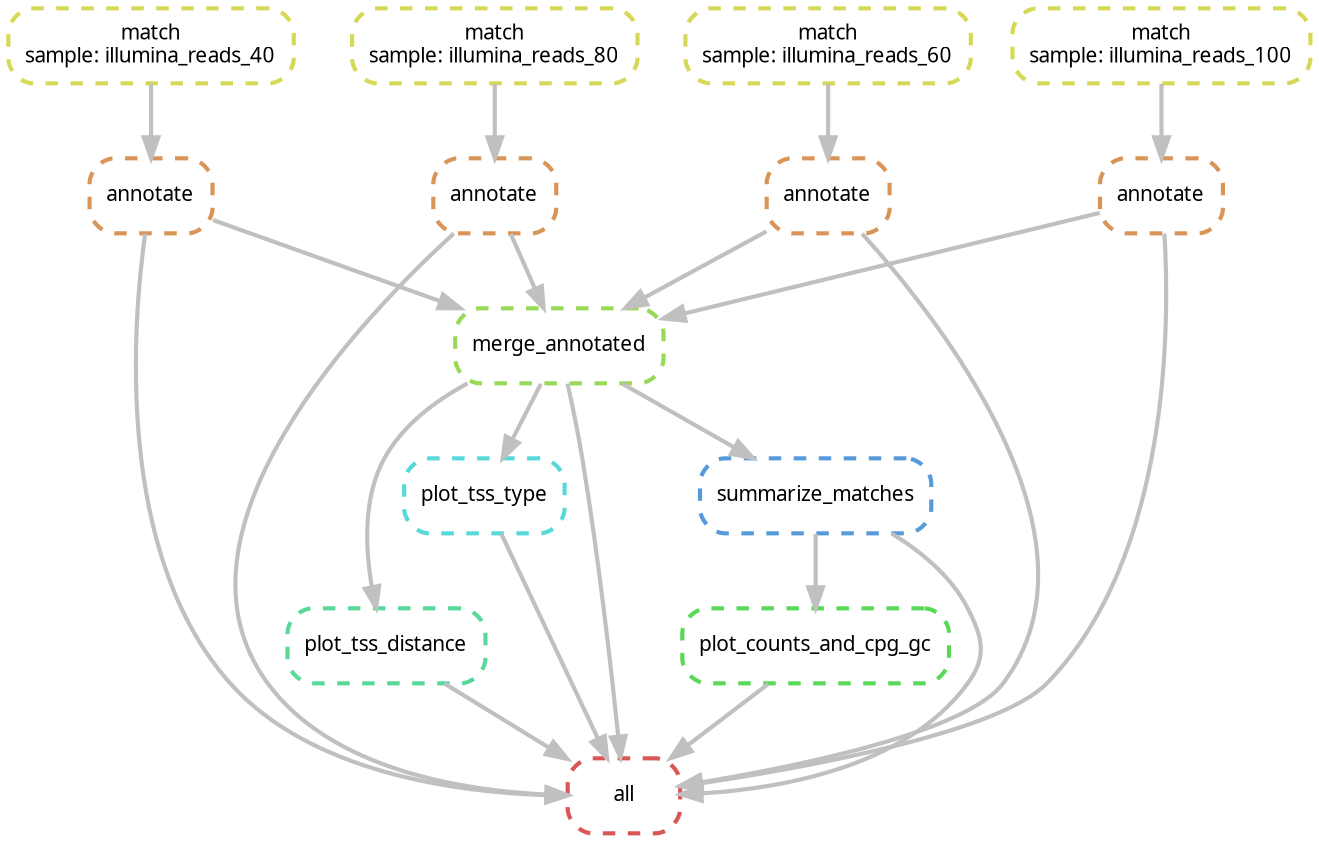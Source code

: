 
digraph snakemake_dag {
    graph[bgcolor=white, margin=0];
    node[shape=box, style=rounded, fontname=sans,                 fontsize=10, penwidth=2];
    edge[penwidth=2, color=grey];
	0[label = "all", color = "0.00 0.6 0.85", style="rounded,dashed"];
	1[label = "annotate", color = "0.08 0.6 0.85", style="rounded,dashed"];
	2[label = "match\nsample: illumina_reads_40", color = "0.17 0.6 0.85", style="rounded,dashed"];
	3[label = "annotate", color = "0.08 0.6 0.85", style="rounded,dashed"];
	4[label = "match\nsample: illumina_reads_80", color = "0.17 0.6 0.85", style="rounded,dashed"];
	5[label = "annotate", color = "0.08 0.6 0.85", style="rounded,dashed"];
	6[label = "match\nsample: illumina_reads_60", color = "0.17 0.6 0.85", style="rounded,dashed"];
	7[label = "annotate", color = "0.08 0.6 0.85", style="rounded,dashed"];
	8[label = "match\nsample: illumina_reads_100", color = "0.17 0.6 0.85", style="rounded,dashed"];
	9[label = "merge_annotated", color = "0.25 0.6 0.85", style="rounded,dashed"];
	10[label = "summarize_matches", color = "0.58 0.6 0.85", style="rounded,dashed"];
	11[label = "plot_counts_and_cpg_gc", color = "0.33 0.6 0.85", style="rounded,dashed"];
	12[label = "plot_tss_distance", color = "0.42 0.6 0.85", style="rounded,dashed"];
	13[label = "plot_tss_type", color = "0.50 0.6 0.85", style="rounded,dashed"];
	1 -> 0
	3 -> 0
	5 -> 0
	7 -> 0
	9 -> 0
	10 -> 0
	11 -> 0
	12 -> 0
	13 -> 0
	2 -> 1
	4 -> 3
	6 -> 5
	8 -> 7
	1 -> 9
	3 -> 9
	5 -> 9
	7 -> 9
	9 -> 10
	10 -> 11
	9 -> 12
	9 -> 13
}            
